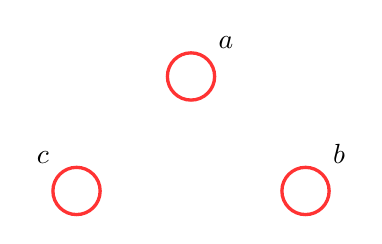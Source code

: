 \begin{tikzpicture}[
latentnode/.style={circle, draw=red!80, minimum size=6mm, very thick},
observednode/.style={circle, draw=red!80, fill=cyan!60, minimum size=6mm, very thick},
]

% Defining the nodes
\node[latentnode, label=above right:{$a$}] (a) {};
\node[latentnode, label=above right:{$b$}] (b) [below right=of a] {};
\node[latentnode, label=above left:{$c$}] (c) [below left=of a] {};


% Relationships between latent variables

\end{tikzpicture}